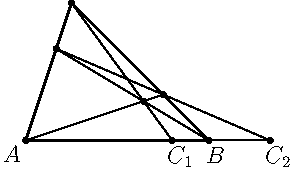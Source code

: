 import geometry;

size(0, 3cm);

point
    pA = (0,0), pB = (4,0), pC = (1,3);

mass mA = pA, mB = pB, mC = pC;

point
    pP = masscenter(1mA, 4mB, 2mC),
    pA1 = extension(pA, pP, pB, pC),
    pB1 = extension(pB, pP, pC, pA),
    pC1 = extension(pC, pP, pA, pB);

point
    pC2 = extension(pA1, pB1, pA, pB);

draw(triangle(pA, pB, pC), linewidth(1));
draw(pA--pA1 ^^ pB--pB1 ^^ pC--pC1);

draw(pB1--pC2);
draw(pB--pC2);

dot(Label("$A$", pA, SW));
dot(Label("$B$", pB, SSE));
dot(pC);
dot(pP);
dot(pA1);
dot(pB1);
dot(Label("$C_1$", pC1, SSE));

dot(Label("$C_2$", pC2, SSE));

